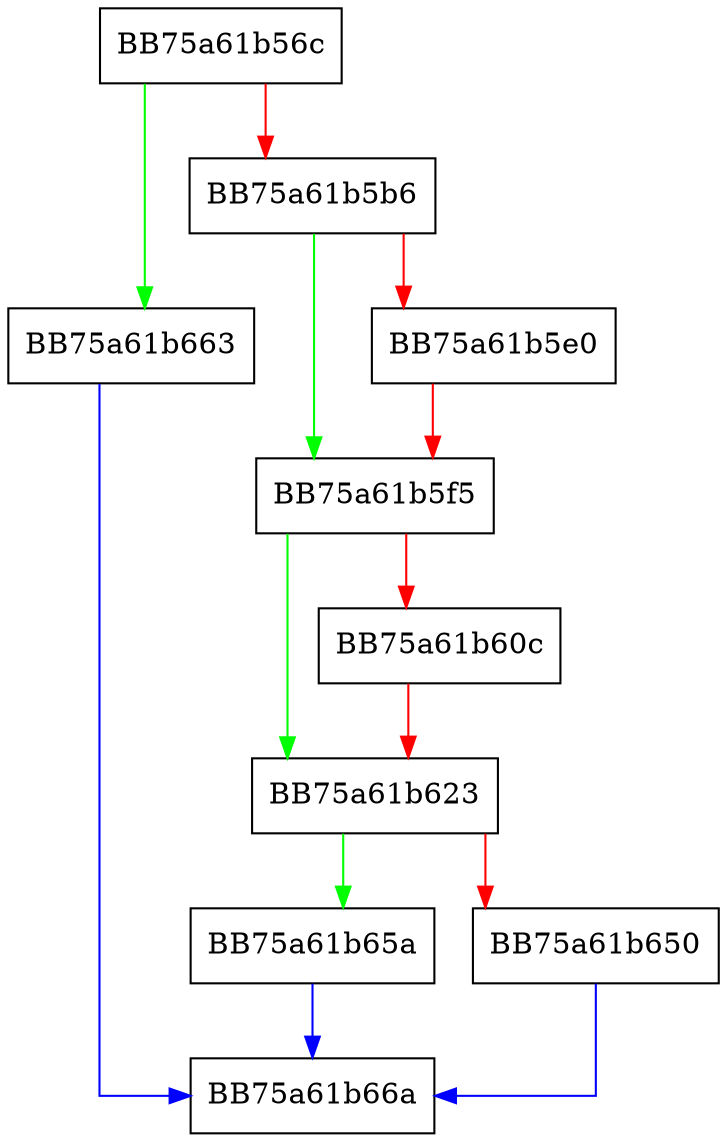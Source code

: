digraph _pop {
  node [shape="box"];
  graph [splines=ortho];
  BB75a61b56c -> BB75a61b663 [color="green"];
  BB75a61b56c -> BB75a61b5b6 [color="red"];
  BB75a61b5b6 -> BB75a61b5f5 [color="green"];
  BB75a61b5b6 -> BB75a61b5e0 [color="red"];
  BB75a61b5e0 -> BB75a61b5f5 [color="red"];
  BB75a61b5f5 -> BB75a61b623 [color="green"];
  BB75a61b5f5 -> BB75a61b60c [color="red"];
  BB75a61b60c -> BB75a61b623 [color="red"];
  BB75a61b623 -> BB75a61b65a [color="green"];
  BB75a61b623 -> BB75a61b650 [color="red"];
  BB75a61b650 -> BB75a61b66a [color="blue"];
  BB75a61b65a -> BB75a61b66a [color="blue"];
  BB75a61b663 -> BB75a61b66a [color="blue"];
}